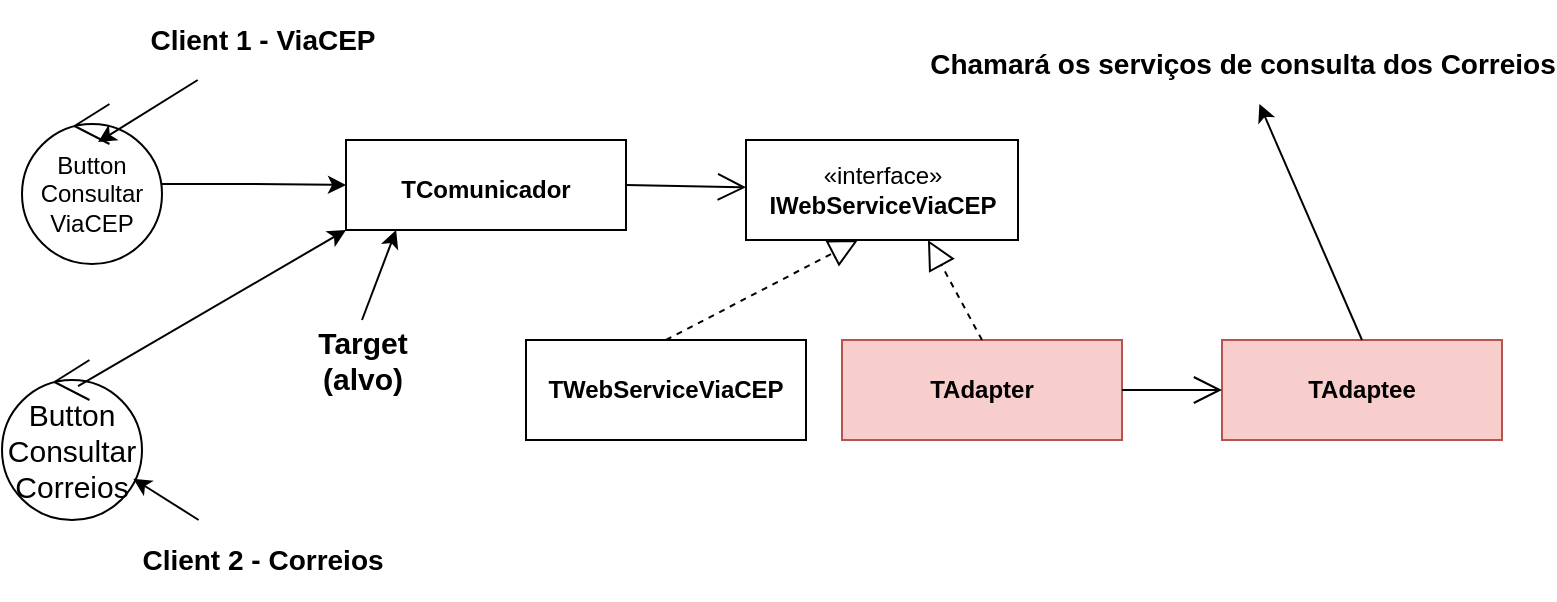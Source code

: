 <mxfile version="20.8.8" type="device"><diagram name="Página-1" id="isahTJMAftCeg2gr2a14"><mxGraphModel dx="1114" dy="584" grid="1" gridSize="10" guides="1" tooltips="1" connect="1" arrows="1" fold="1" page="1" pageScale="1" pageWidth="827" pageHeight="1169" math="0" shadow="0"><root><mxCell id="0"/><mxCell id="1" parent="0"/><mxCell id="e2BqQq2MyCtOZ7tTb3IM-1" value="«interface»&lt;br&gt;&lt;b&gt;IWebServiceViaCEP&lt;/b&gt;" style="html=1;" vertex="1" parent="1"><mxGeometry x="402" y="80" width="136" height="50" as="geometry"/></mxCell><mxCell id="e2BqQq2MyCtOZ7tTb3IM-3" value="" style="endArrow=block;dashed=1;endFill=0;endSize=12;html=1;rounded=0;exitX=0.5;exitY=0;exitDx=0;exitDy=0;entryX=0.412;entryY=1;entryDx=0;entryDy=0;entryPerimeter=0;" edge="1" parent="1" source="e2BqQq2MyCtOZ7tTb3IM-4" target="e2BqQq2MyCtOZ7tTb3IM-1"><mxGeometry width="160" relative="1" as="geometry"><mxPoint x="392" y="170" as="sourcePoint"/><mxPoint x="592" y="310" as="targetPoint"/></mxGeometry></mxCell><mxCell id="e2BqQq2MyCtOZ7tTb3IM-4" value="&lt;p style=&quot;margin:0px;margin-top:4px;text-align:center;&quot;&gt;&lt;br&gt;&lt;b&gt;TWebServiceViaCEP&lt;/b&gt;&lt;br&gt;&lt;/p&gt;" style="verticalAlign=top;align=left;overflow=fill;fontSize=12;fontFamily=Helvetica;html=1;" vertex="1" parent="1"><mxGeometry x="292" y="180" width="140" height="50" as="geometry"/></mxCell><mxCell id="e2BqQq2MyCtOZ7tTb3IM-5" value="&lt;p style=&quot;margin:0px;margin-top:4px;text-align:center;&quot;&gt;&lt;br&gt;&lt;b&gt;TComunicador&lt;/b&gt;&lt;br&gt;&lt;/p&gt;" style="verticalAlign=top;align=left;overflow=fill;fontSize=12;fontFamily=Helvetica;html=1;" vertex="1" parent="1"><mxGeometry x="202" y="80" width="140" height="45" as="geometry"/></mxCell><mxCell id="e2BqQq2MyCtOZ7tTb3IM-6" value="" style="endArrow=open;endFill=1;endSize=12;html=1;rounded=0;exitX=1;exitY=0.5;exitDx=0;exitDy=0;" edge="1" parent="1" source="e2BqQq2MyCtOZ7tTb3IM-5" target="e2BqQq2MyCtOZ7tTb3IM-1"><mxGeometry width="160" relative="1" as="geometry"><mxPoint x="412" y="40" as="sourcePoint"/><mxPoint x="572" y="40" as="targetPoint"/></mxGeometry></mxCell><mxCell id="e2BqQq2MyCtOZ7tTb3IM-8" style="edgeStyle=orthogonalEdgeStyle;rounded=0;orthogonalLoop=1;jettySize=auto;html=1;entryX=0;entryY=0.5;entryDx=0;entryDy=0;" edge="1" parent="1" source="e2BqQq2MyCtOZ7tTb3IM-7" target="e2BqQq2MyCtOZ7tTb3IM-5"><mxGeometry relative="1" as="geometry"/></mxCell><mxCell id="e2BqQq2MyCtOZ7tTb3IM-7" value="Button Consultar&lt;br&gt;ViaCEP" style="ellipse;shape=umlControl;whiteSpace=wrap;html=1;" vertex="1" parent="1"><mxGeometry x="40" y="62" width="70" height="80" as="geometry"/></mxCell><mxCell id="e2BqQq2MyCtOZ7tTb3IM-9" value="" style="endArrow=classic;html=1;rounded=0;entryX=0.179;entryY=1;entryDx=0;entryDy=0;entryPerimeter=0;exitX=0.5;exitY=0;exitDx=0;exitDy=0;" edge="1" parent="1" source="e2BqQq2MyCtOZ7tTb3IM-10" target="e2BqQq2MyCtOZ7tTb3IM-5"><mxGeometry width="50" height="50" relative="1" as="geometry"><mxPoint x="170" y="192" as="sourcePoint"/><mxPoint x="220" y="192" as="targetPoint"/></mxGeometry></mxCell><mxCell id="e2BqQq2MyCtOZ7tTb3IM-10" value="Target&lt;br style=&quot;font-size: 15px;&quot;&gt;(alvo)" style="text;strokeColor=none;fillColor=none;html=1;fontSize=15;fontStyle=1;verticalAlign=middle;align=center;" vertex="1" parent="1"><mxGeometry x="160" y="170" width="100" height="40" as="geometry"/></mxCell><mxCell id="e2BqQq2MyCtOZ7tTb3IM-11" value="Client 1 - ViaCEP" style="text;strokeColor=none;fillColor=none;html=1;fontSize=14;fontStyle=1;verticalAlign=middle;align=center;" vertex="1" parent="1"><mxGeometry x="110" y="10" width="100" height="40" as="geometry"/></mxCell><mxCell id="e2BqQq2MyCtOZ7tTb3IM-12" value="" style="endArrow=classic;html=1;rounded=0;fontSize=17;entryX=0.543;entryY=0.238;entryDx=0;entryDy=0;entryPerimeter=0;" edge="1" parent="1" source="e2BqQq2MyCtOZ7tTb3IM-11" target="e2BqQq2MyCtOZ7tTb3IM-7"><mxGeometry width="50" height="50" relative="1" as="geometry"><mxPoint x="20" y="280" as="sourcePoint"/><mxPoint x="70" y="230" as="targetPoint"/></mxGeometry></mxCell><mxCell id="e2BqQq2MyCtOZ7tTb3IM-14" value="&lt;p style=&quot;margin:0px;margin-top:4px;text-align:center;&quot;&gt;&lt;br&gt;&lt;b&gt;TAdapter&lt;/b&gt;&lt;/p&gt;" style="verticalAlign=top;align=left;overflow=fill;fontSize=12;fontFamily=Helvetica;html=1;fillColor=#f8cecc;strokeColor=#b85450;" vertex="1" parent="1"><mxGeometry x="450" y="180" width="140" height="50" as="geometry"/></mxCell><mxCell id="e2BqQq2MyCtOZ7tTb3IM-15" value="" style="endArrow=block;dashed=1;endFill=0;endSize=12;html=1;rounded=0;fontSize=15;exitX=0.5;exitY=0;exitDx=0;exitDy=0;entryX=0.669;entryY=1;entryDx=0;entryDy=0;entryPerimeter=0;" edge="1" parent="1" source="e2BqQq2MyCtOZ7tTb3IM-14" target="e2BqQq2MyCtOZ7tTb3IM-1"><mxGeometry width="160" relative="1" as="geometry"><mxPoint x="520" y="300" as="sourcePoint"/><mxPoint x="680" y="300" as="targetPoint"/></mxGeometry></mxCell><mxCell id="e2BqQq2MyCtOZ7tTb3IM-16" value="&lt;p style=&quot;margin:0px;margin-top:4px;text-align:center;&quot;&gt;&lt;br&gt;&lt;b&gt;TAdaptee&lt;/b&gt;&lt;/p&gt;" style="verticalAlign=top;align=left;overflow=fill;fontSize=12;fontFamily=Helvetica;html=1;fillColor=#f8cecc;strokeColor=#b85450;" vertex="1" parent="1"><mxGeometry x="640" y="180" width="140" height="50" as="geometry"/></mxCell><mxCell id="e2BqQq2MyCtOZ7tTb3IM-17" value="" style="endArrow=open;endFill=1;endSize=12;html=1;rounded=0;fontSize=15;exitX=1;exitY=0.5;exitDx=0;exitDy=0;entryX=0;entryY=0.5;entryDx=0;entryDy=0;" edge="1" parent="1" source="e2BqQq2MyCtOZ7tTb3IM-14" target="e2BqQq2MyCtOZ7tTb3IM-16"><mxGeometry width="160" relative="1" as="geometry"><mxPoint x="600" y="280" as="sourcePoint"/><mxPoint x="760" y="280" as="targetPoint"/></mxGeometry></mxCell><mxCell id="e2BqQq2MyCtOZ7tTb3IM-18" value="Button Consultar Correios" style="ellipse;shape=umlControl;whiteSpace=wrap;html=1;fontSize=15;" vertex="1" parent="1"><mxGeometry x="30" y="190" width="70" height="80" as="geometry"/></mxCell><mxCell id="e2BqQq2MyCtOZ7tTb3IM-22" value="" style="endArrow=classic;html=1;rounded=0;fontSize=15;exitX=0.543;exitY=0.163;exitDx=0;exitDy=0;exitPerimeter=0;entryX=0;entryY=1;entryDx=0;entryDy=0;" edge="1" parent="1" source="e2BqQq2MyCtOZ7tTb3IM-18" target="e2BqQq2MyCtOZ7tTb3IM-5"><mxGeometry width="50" height="50" relative="1" as="geometry"><mxPoint x="90" y="370" as="sourcePoint"/><mxPoint x="140" y="320" as="targetPoint"/></mxGeometry></mxCell><mxCell id="e2BqQq2MyCtOZ7tTb3IM-23" value="Client 2 - Correios" style="text;strokeColor=none;fillColor=none;html=1;fontSize=14;fontStyle=1;verticalAlign=middle;align=center;" vertex="1" parent="1"><mxGeometry x="110" y="270" width="100" height="40" as="geometry"/></mxCell><mxCell id="e2BqQq2MyCtOZ7tTb3IM-24" value="" style="endArrow=classic;html=1;rounded=0;fontSize=14;" edge="1" parent="1" source="e2BqQq2MyCtOZ7tTb3IM-23" target="e2BqQq2MyCtOZ7tTb3IM-18"><mxGeometry width="50" height="50" relative="1" as="geometry"><mxPoint x="20" y="370" as="sourcePoint"/><mxPoint x="70" y="320" as="targetPoint"/></mxGeometry></mxCell><mxCell id="e2BqQq2MyCtOZ7tTb3IM-25" value="" style="endArrow=classic;html=1;rounded=0;fontSize=14;exitX=0.5;exitY=0;exitDx=0;exitDy=0;" edge="1" parent="1" source="e2BqQq2MyCtOZ7tTb3IM-16" target="e2BqQq2MyCtOZ7tTb3IM-26"><mxGeometry width="50" height="50" relative="1" as="geometry"><mxPoint x="630" y="360" as="sourcePoint"/><mxPoint x="700" y="110" as="targetPoint"/></mxGeometry></mxCell><mxCell id="e2BqQq2MyCtOZ7tTb3IM-26" value="Chamará os serviços de consulta dos Correios" style="text;strokeColor=none;fillColor=none;html=1;fontSize=14;fontStyle=1;verticalAlign=middle;align=center;" vertex="1" parent="1"><mxGeometry x="600" y="22" width="100" height="40" as="geometry"/></mxCell></root></mxGraphModel></diagram></mxfile>